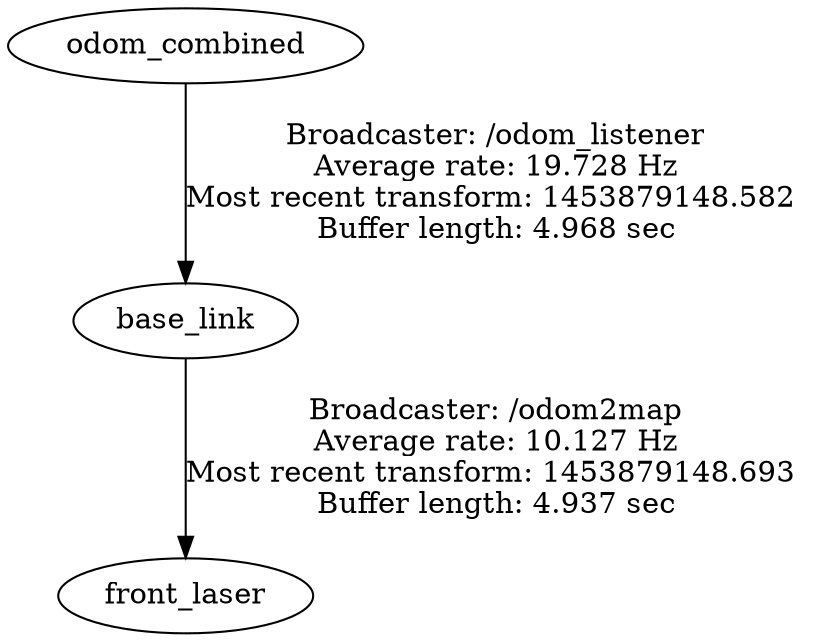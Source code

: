 digraph G {
"odom_combined" -> "base_link"[label="Broadcaster: /odom_listener\nAverage rate: 19.728 Hz\nMost recent transform: 1453879148.582 \nBuffer length: 4.968 sec\n"];
"base_link" -> "front_laser"[label="Broadcaster: /odom2map\nAverage rate: 10.127 Hz\nMost recent transform: 1453879148.693 \nBuffer length: 4.937 sec\n"];
}